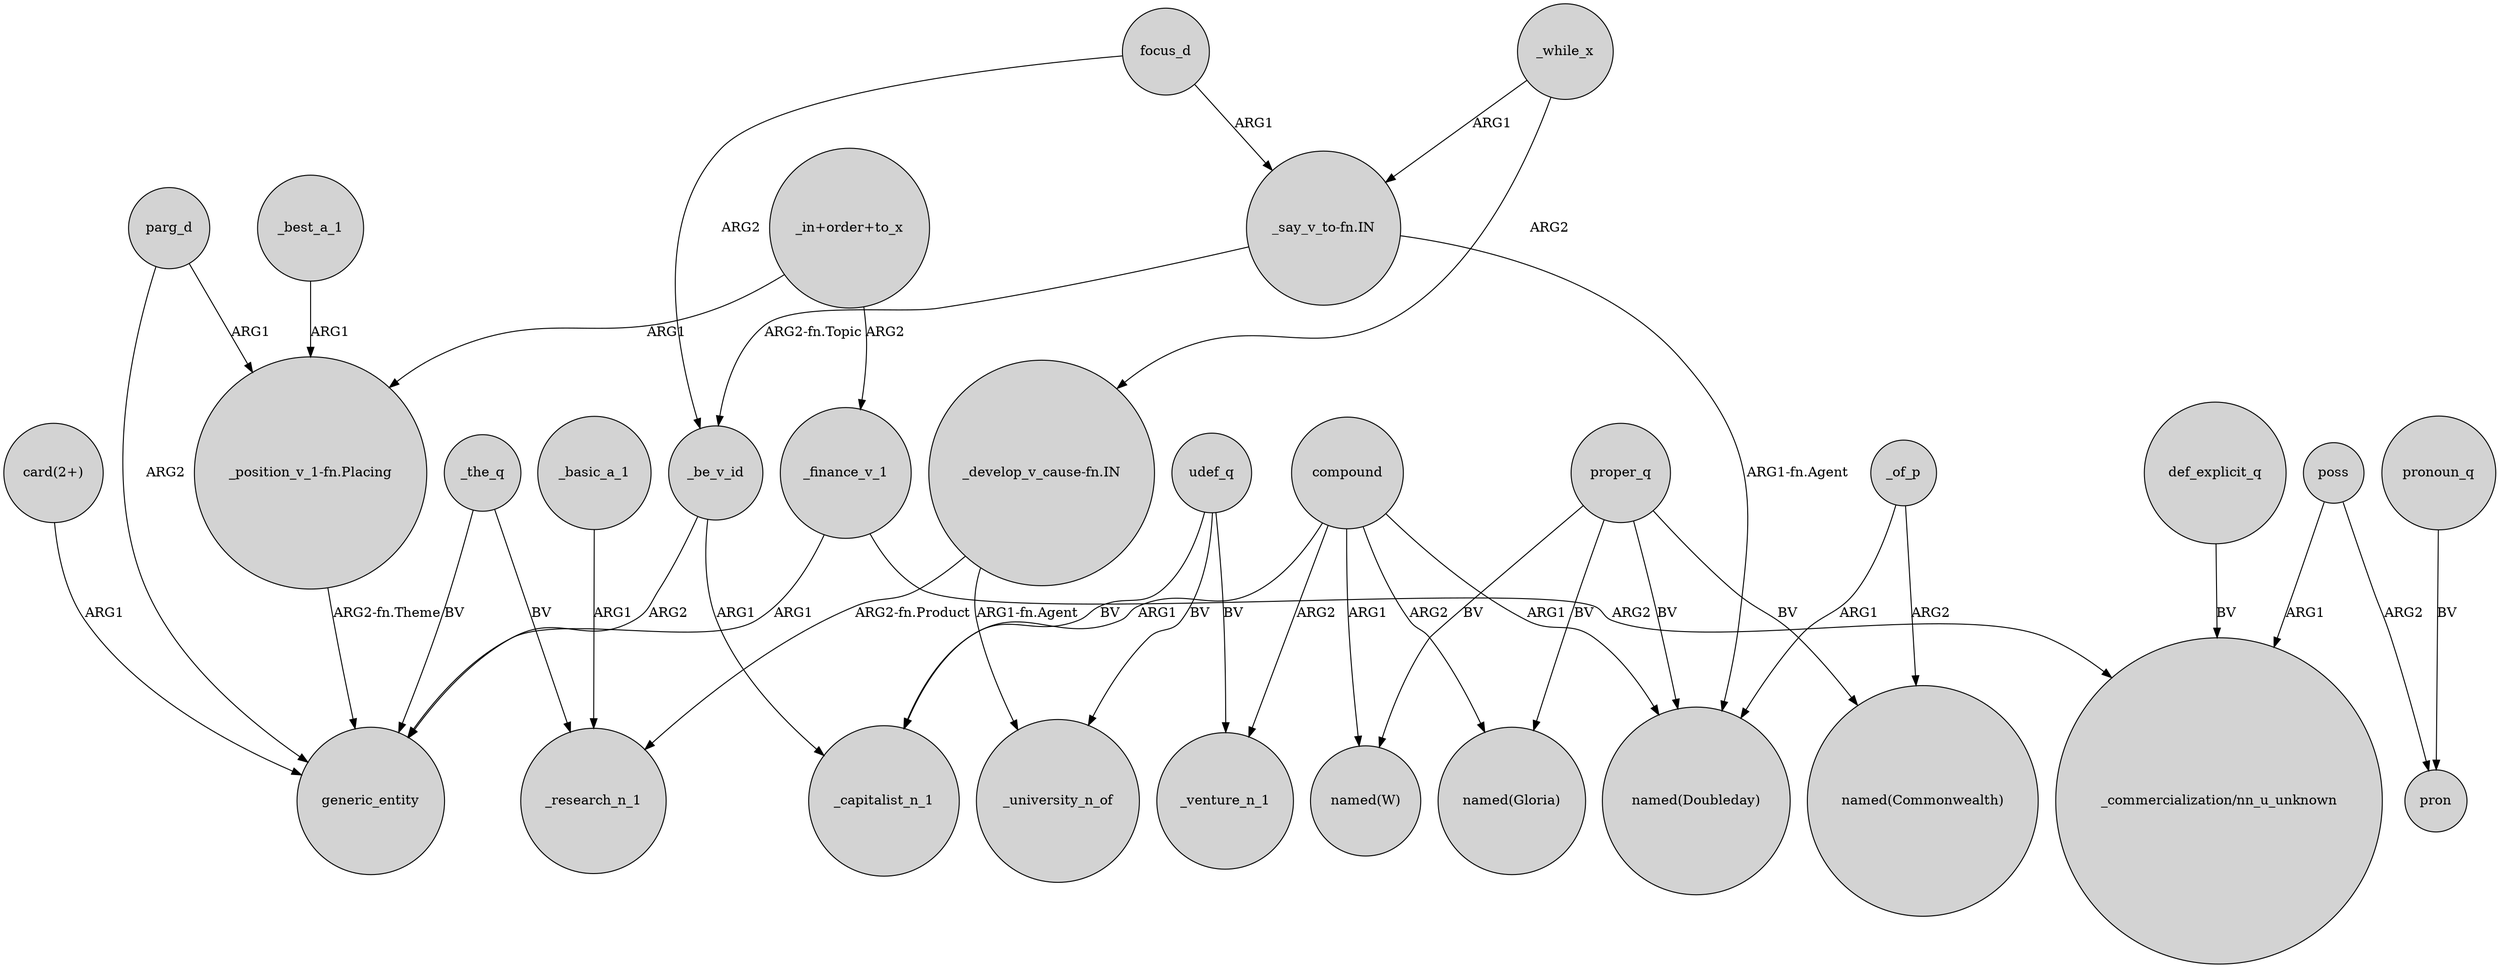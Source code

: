 digraph {
	node [shape=circle style=filled]
	focus_d -> _be_v_id [label=ARG2]
	compound -> _venture_n_1 [label=ARG2]
	_the_q -> generic_entity [label=BV]
	_the_q -> _research_n_1 [label=BV]
	_basic_a_1 -> _research_n_1 [label=ARG1]
	udef_q -> _capitalist_n_1 [label=BV]
	poss -> pron [label=ARG2]
	proper_q -> "named(Gloria)" [label=BV]
	proper_q -> "named(W)" [label=BV]
	_be_v_id -> _capitalist_n_1 [label=ARG1]
	parg_d -> generic_entity [label=ARG2]
	"_in+order+to_x" -> "_position_v_1-fn.Placing" [label=ARG1]
	_finance_v_1 -> "_commercialization/nn_u_unknown" [label=ARG2]
	_of_p -> "named(Doubleday)" [label=ARG1]
	def_explicit_q -> "_commercialization/nn_u_unknown" [label=BV]
	"_develop_v_cause-fn.IN" -> _university_n_of [label="ARG1-fn.Agent"]
	_finance_v_1 -> generic_entity [label=ARG1]
	compound -> _capitalist_n_1 [label=ARG1]
	compound -> "named(Gloria)" [label=ARG2]
	udef_q -> _venture_n_1 [label=BV]
	udef_q -> _university_n_of [label=BV]
	_be_v_id -> generic_entity [label=ARG2]
	"_say_v_to-fn.IN" -> _be_v_id [label="ARG2-fn.Topic"]
	_best_a_1 -> "_position_v_1-fn.Placing" [label=ARG1]
	pronoun_q -> pron [label=BV]
	proper_q -> "named(Commonwealth)" [label=BV]
	compound -> "named(Doubleday)" [label=ARG1]
	"_say_v_to-fn.IN" -> "named(Doubleday)" [label="ARG1-fn.Agent"]
	compound -> "named(W)" [label=ARG1]
	"card(2+)" -> generic_entity [label=ARG1]
	parg_d -> "_position_v_1-fn.Placing" [label=ARG1]
	"_position_v_1-fn.Placing" -> generic_entity [label="ARG2-fn.Theme"]
	_while_x -> "_say_v_to-fn.IN" [label=ARG1]
	_of_p -> "named(Commonwealth)" [label=ARG2]
	proper_q -> "named(Doubleday)" [label=BV]
	"_develop_v_cause-fn.IN" -> _research_n_1 [label="ARG2-fn.Product"]
	poss -> "_commercialization/nn_u_unknown" [label=ARG1]
	"_in+order+to_x" -> _finance_v_1 [label=ARG2]
	_while_x -> "_develop_v_cause-fn.IN" [label=ARG2]
	focus_d -> "_say_v_to-fn.IN" [label=ARG1]
}

